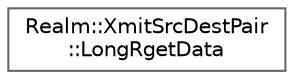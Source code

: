 digraph "Graphical Class Hierarchy"
{
 // LATEX_PDF_SIZE
  bgcolor="transparent";
  edge [fontname=Helvetica,fontsize=10,labelfontname=Helvetica,labelfontsize=10];
  node [fontname=Helvetica,fontsize=10,shape=box,height=0.2,width=0.4];
  rankdir="LR";
  Node0 [id="Node000000",label="Realm::XmitSrcDestPair\l::LongRgetData",height=0.2,width=0.4,color="grey40", fillcolor="white", style="filled",URL="$structRealm_1_1XmitSrcDestPair_1_1LongRgetData.html",tooltip=" "];
}
